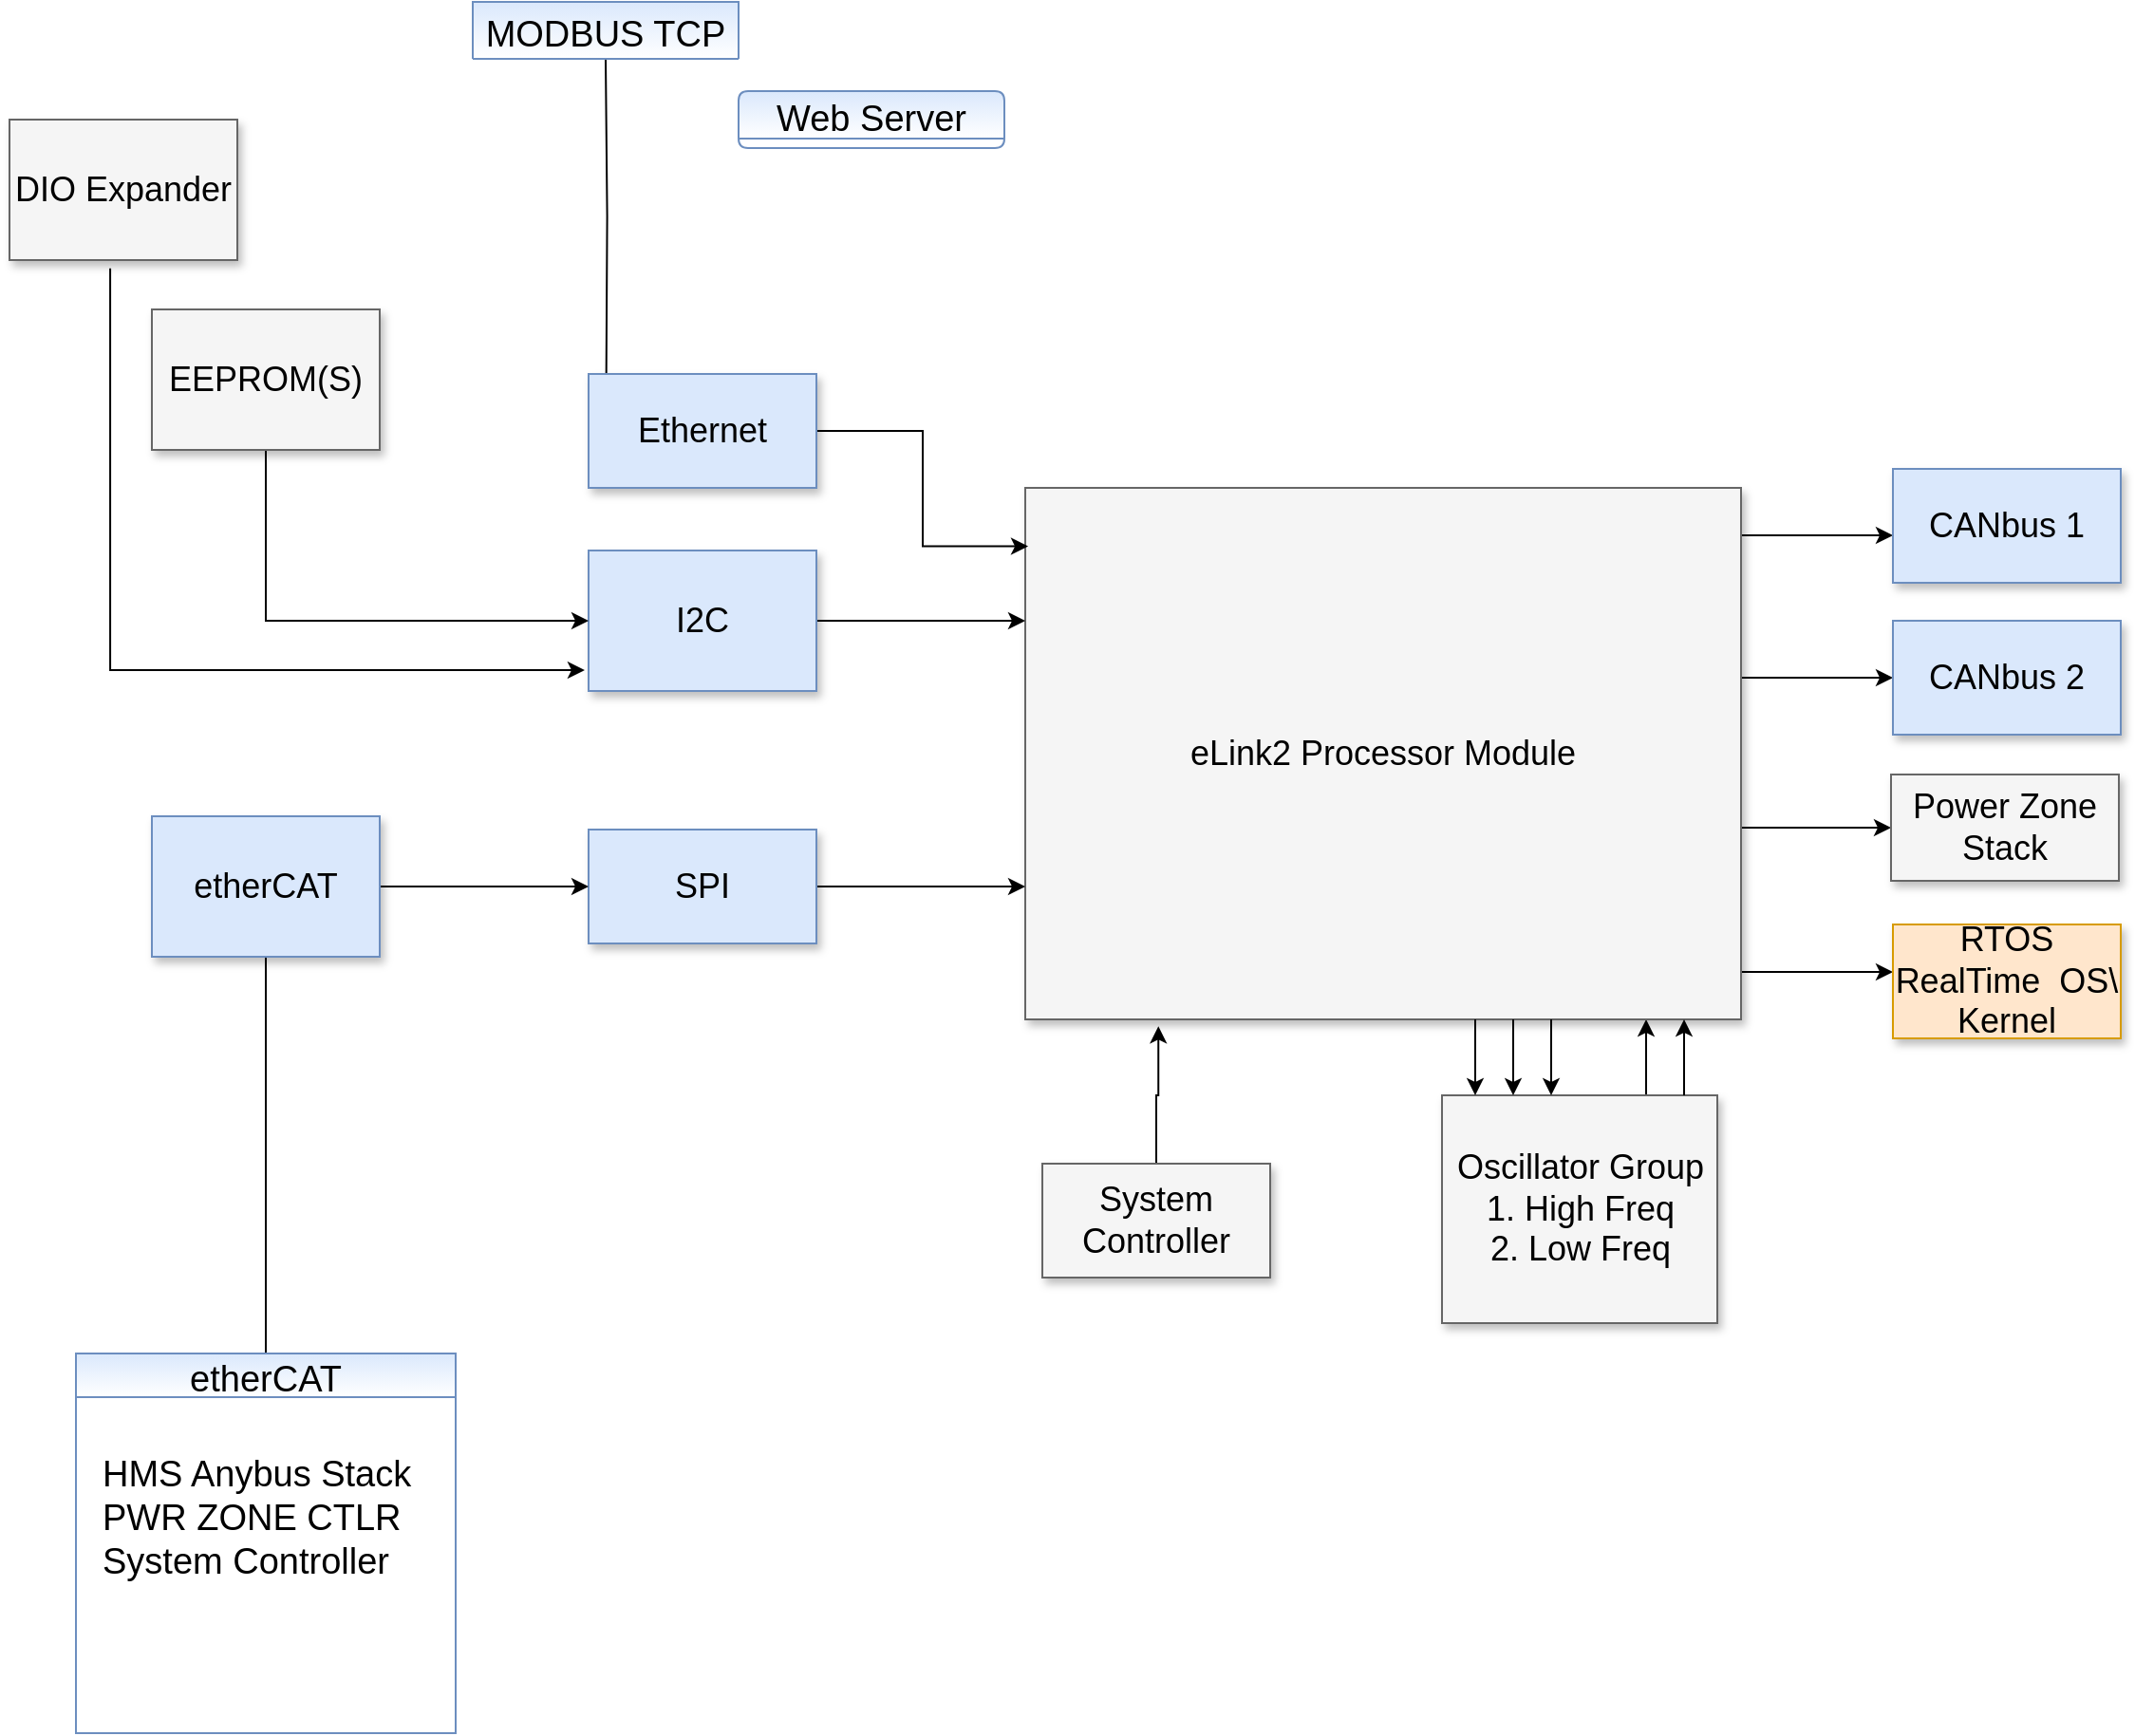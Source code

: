 <mxfile version="10.5.4" type="github"><diagram name="Page-1" id="90a13364-a465-7bf4-72fc-28e22215d7a0"><mxGraphModel dx="2328" dy="1188" grid="1" gridSize="10" guides="1" tooltips="1" connect="1" arrows="1" fold="1" page="1" pageScale="1.5" pageWidth="1169" pageHeight="826" background="#ffffff" math="0" shadow="0"><root><mxCell id="0" style=";html=1;"/><mxCell id="1" style=";html=1;" parent="0"/><mxCell id="3a17f1ce550125da-13" style="edgeStyle=elbowEdgeStyle;rounded=0;html=1;startArrow=none;startFill=0;jettySize=auto;orthogonalLoop=1;fontSize=18;elbow=vertical;" parent="1" source="3a17f1ce550125da-2" target="3a17f1ce550125da-4" edge="1"><mxGeometry relative="1" as="geometry"/></mxCell><mxCell id="3a17f1ce550125da-14" style="edgeStyle=elbowEdgeStyle;rounded=0;html=1;startArrow=none;startFill=0;jettySize=auto;orthogonalLoop=1;fontSize=18;elbow=vertical;" parent="1" source="3a17f1ce550125da-2" target="3a17f1ce550125da-5" edge="1"><mxGeometry relative="1" as="geometry"/></mxCell><mxCell id="3a17f1ce550125da-15" style="edgeStyle=elbowEdgeStyle;rounded=0;html=1;startArrow=none;startFill=0;jettySize=auto;orthogonalLoop=1;fontSize=18;elbow=vertical;" parent="1" source="3a17f1ce550125da-2" target="3a17f1ce550125da-6" edge="1"><mxGeometry relative="1" as="geometry"/></mxCell><mxCell id="3a17f1ce550125da-16" style="edgeStyle=elbowEdgeStyle;rounded=0;html=1;startArrow=none;startFill=0;jettySize=auto;orthogonalLoop=1;fontSize=18;elbow=vertical;" parent="1" source="3a17f1ce550125da-2" target="3a17f1ce550125da-7" edge="1"><mxGeometry relative="1" as="geometry"/></mxCell><mxCell id="3a17f1ce550125da-17" style="edgeStyle=elbowEdgeStyle;rounded=0;html=1;startArrow=none;startFill=0;jettySize=auto;orthogonalLoop=1;fontSize=18;" parent="1" source="3a17f1ce550125da-10" target="3a17f1ce550125da-2" edge="1"><mxGeometry relative="1" as="geometry"><Array as="points"><mxPoint x="907" y="754"/></Array></mxGeometry></mxCell><mxCell id="3a17f1ce550125da-2" value="eLink2 Processor&amp;nbsp;Module&lt;br&gt;" style="whiteSpace=wrap;html=1;shadow=1;fontSize=18;fillColor=#f5f5f5;strokeColor=#666666;" parent="1" vertex="1"><mxGeometry x="580" y="454" width="377" height="280" as="geometry"/></mxCell><mxCell id="3a17f1ce550125da-4" value="CANbus 1" style="whiteSpace=wrap;html=1;shadow=1;fontSize=18;fillColor=#dae8fc;strokeColor=#6c8ebf;" parent="1" vertex="1"><mxGeometry x="1037" y="444" width="120" height="60" as="geometry"/></mxCell><mxCell id="3a17f1ce550125da-5" value="CANbus 2" style="whiteSpace=wrap;html=1;shadow=1;fontSize=18;fillColor=#dae8fc;strokeColor=#6c8ebf;" parent="1" vertex="1"><mxGeometry x="1037" y="524" width="120" height="60" as="geometry"/></mxCell><mxCell id="3a17f1ce550125da-6" value="Power Zone Stack" style="whiteSpace=wrap;html=1;shadow=1;fontSize=18;fillColor=#f5f5f5;strokeColor=#666666;" parent="1" vertex="1"><mxGeometry x="1036" y="605" width="120" height="56" as="geometry"/></mxCell><mxCell id="3a17f1ce550125da-7" value="RTOS&lt;br&gt;RealTime&amp;nbsp; OS\ Kernel&lt;br&gt;" style="whiteSpace=wrap;html=1;shadow=1;fontSize=18;fillColor=#ffe6cc;strokeColor=#d79b00;" parent="1" vertex="1"><mxGeometry x="1037" y="684" width="120" height="60" as="geometry"/></mxCell><mxCell id="3a17f1ce550125da-20" style="edgeStyle=elbowEdgeStyle;rounded=0;html=1;startArrow=none;startFill=0;jettySize=auto;orthogonalLoop=1;fontSize=18;elbow=vertical;" parent="1" source="3a17f1ce550125da-8" target="3a17f1ce550125da-2" edge="1"><mxGeometry relative="1" as="geometry"><Array as="points"><mxPoint x="757" y="514"/></Array></mxGeometry></mxCell><mxCell id="3a17f1ce550125da-8" value="I2C" style="whiteSpace=wrap;html=1;shadow=1;fontSize=18;fillColor=#dae8fc;strokeColor=#6c8ebf;" parent="1" vertex="1"><mxGeometry x="350" y="487" width="120" height="74" as="geometry"/></mxCell><mxCell id="3a17f1ce550125da-21" style="edgeStyle=elbowEdgeStyle;rounded=0;html=1;startArrow=none;startFill=0;jettySize=auto;orthogonalLoop=1;fontSize=18;elbow=vertical;" parent="1" source="3a17f1ce550125da-9" target="3a17f1ce550125da-2" edge="1"><mxGeometry relative="1" as="geometry"/></mxCell><mxCell id="3a17f1ce550125da-9" value="SPI" style="whiteSpace=wrap;html=1;shadow=1;fontSize=18;fillColor=#dae8fc;strokeColor=#6c8ebf;" parent="1" vertex="1"><mxGeometry x="350" y="634" width="120" height="60" as="geometry"/></mxCell><mxCell id="3a17f1ce550125da-10" value="Oscillator Group&lt;br&gt;1. High Freq&lt;br&gt;2. Low Freq&lt;br&gt;" style="whiteSpace=wrap;html=1;shadow=1;fontSize=18;fillColor=#f5f5f5;strokeColor=#666666;" parent="1" vertex="1"><mxGeometry x="799.5" y="774" width="145" height="120" as="geometry"/></mxCell><mxCell id="3a17f1ce550125da-18" style="edgeStyle=elbowEdgeStyle;rounded=0;html=1;startArrow=none;startFill=0;jettySize=auto;orthogonalLoop=1;fontSize=18;elbow=vertical;entryX=0.186;entryY=1.013;entryDx=0;entryDy=0;entryPerimeter=0;" parent="1" source="3a17f1ce550125da-11" target="3a17f1ce550125da-2" edge="1"><mxGeometry relative="1" as="geometry"/></mxCell><mxCell id="3a17f1ce550125da-11" value="System Controller" style="whiteSpace=wrap;html=1;shadow=1;fontSize=18;fillColor=#f5f5f5;strokeColor=#666666;" parent="1" vertex="1"><mxGeometry x="589" y="810" width="120" height="60" as="geometry"/></mxCell><mxCell id="3a17f1ce550125da-22" style="edgeStyle=elbowEdgeStyle;rounded=0;html=1;startArrow=none;startFill=0;jettySize=auto;orthogonalLoop=1;fontSize=18;" parent="1" source="3a17f1ce550125da-10" target="3a17f1ce550125da-2" edge="1"><mxGeometry relative="1" as="geometry"><mxPoint x="937" y="784" as="sourcePoint"/><mxPoint x="937" y="744" as="targetPoint"/><Array as="points"><mxPoint x="927" y="754"/><mxPoint x="907" y="754"/></Array></mxGeometry></mxCell><mxCell id="3a17f1ce550125da-24" style="edgeStyle=elbowEdgeStyle;rounded=0;html=1;startArrow=none;startFill=0;jettySize=auto;orthogonalLoop=1;fontSize=18;" parent="1" edge="1"><mxGeometry relative="1" as="geometry"><mxPoint x="857" y="734" as="sourcePoint"/><mxPoint x="857" y="774" as="targetPoint"/><Array as="points"><mxPoint x="857" y="754"/><mxPoint x="887" y="764"/></Array></mxGeometry></mxCell><mxCell id="3a17f1ce550125da-25" style="edgeStyle=elbowEdgeStyle;rounded=0;html=1;startArrow=none;startFill=0;jettySize=auto;orthogonalLoop=1;fontSize=18;" parent="1" edge="1"><mxGeometry relative="1" as="geometry"><mxPoint x="837" y="734" as="sourcePoint"/><mxPoint x="837" y="774" as="targetPoint"/><Array as="points"><mxPoint x="837" y="754"/><mxPoint x="867" y="764"/></Array></mxGeometry></mxCell><mxCell id="3a17f1ce550125da-26" style="edgeStyle=elbowEdgeStyle;rounded=0;html=1;startArrow=none;startFill=0;jettySize=auto;orthogonalLoop=1;fontSize=18;" parent="1" edge="1"><mxGeometry relative="1" as="geometry"><mxPoint x="817" y="734" as="sourcePoint"/><mxPoint x="817" y="774" as="targetPoint"/><Array as="points"><mxPoint x="817" y="754"/><mxPoint x="847" y="764"/></Array></mxGeometry></mxCell><mxCell id="M-16Thd7rfp0vDk-O5S6-1" style="edgeStyle=elbowEdgeStyle;rounded=0;html=1;startArrow=none;startFill=0;jettySize=auto;orthogonalLoop=1;fontSize=18;elbow=vertical;entryX=0;entryY=0.5;entryDx=0;entryDy=0;" edge="1" parent="1" source="M-16Thd7rfp0vDk-O5S6-2" target="3a17f1ce550125da-8"><mxGeometry relative="1" as="geometry"><Array as="points"><mxPoint x="270" y="524"/><mxPoint x="527" y="387"/></Array><mxPoint x="350" y="397" as="targetPoint"/></mxGeometry></mxCell><mxCell id="M-16Thd7rfp0vDk-O5S6-2" value="EEPROM(S)" style="whiteSpace=wrap;html=1;shadow=1;fontSize=18;fillColor=#f5f5f5;strokeColor=#666666;" vertex="1" parent="1"><mxGeometry x="120" y="360" width="120" height="74" as="geometry"/></mxCell><mxCell id="M-16Thd7rfp0vDk-O5S6-3" style="edgeStyle=elbowEdgeStyle;rounded=0;html=1;startArrow=none;startFill=0;jettySize=auto;orthogonalLoop=1;fontSize=18;elbow=vertical;exitX=0.442;exitY=1.059;exitDx=0;exitDy=0;exitPerimeter=0;entryX=-0.017;entryY=0.857;entryDx=0;entryDy=0;entryPerimeter=0;" edge="1" parent="1" source="M-16Thd7rfp0vDk-O5S6-4" target="3a17f1ce550125da-8"><mxGeometry relative="1" as="geometry"><Array as="points"><mxPoint x="220" y="550"/><mxPoint x="320" y="420"/><mxPoint x="300" y="307"/><mxPoint x="290" y="410"/><mxPoint x="280" y="307"/><mxPoint x="290" y="344"/><mxPoint x="290" y="520"/></Array><mxPoint x="320" y="550" as="targetPoint"/></mxGeometry></mxCell><mxCell id="M-16Thd7rfp0vDk-O5S6-4" value="DIO Expander" style="whiteSpace=wrap;html=1;shadow=1;fontSize=18;fillColor=#f5f5f5;strokeColor=#666666;" vertex="1" parent="1"><mxGeometry x="45" y="260" width="120" height="74" as="geometry"/></mxCell><mxCell id="M-16Thd7rfp0vDk-O5S6-7" style="edgeStyle=orthogonalEdgeStyle;rounded=0;orthogonalLoop=1;jettySize=auto;html=1;exitX=1;exitY=0.5;exitDx=0;exitDy=0;entryX=0;entryY=0.5;entryDx=0;entryDy=0;" edge="1" parent="1" source="M-16Thd7rfp0vDk-O5S6-6" target="3a17f1ce550125da-9"><mxGeometry relative="1" as="geometry"/></mxCell><mxCell id="M-16Thd7rfp0vDk-O5S6-14" style="edgeStyle=orthogonalEdgeStyle;rounded=0;orthogonalLoop=1;jettySize=auto;html=1;exitX=0.5;exitY=1;exitDx=0;exitDy=0;entryX=0.5;entryY=0;entryDx=0;entryDy=0;fontSize=19;endArrow=none;endFill=0;" edge="1" parent="1" source="M-16Thd7rfp0vDk-O5S6-6" target="M-16Thd7rfp0vDk-O5S6-12"><mxGeometry relative="1" as="geometry"/></mxCell><mxCell id="M-16Thd7rfp0vDk-O5S6-6" value="etherCAT" style="whiteSpace=wrap;html=1;shadow=1;fontSize=18;fillColor=#dae8fc;strokeColor=#6c8ebf;" vertex="1" parent="1"><mxGeometry x="120" y="627" width="120" height="74" as="geometry"/></mxCell><mxCell id="M-16Thd7rfp0vDk-O5S6-13" value="HMS Anybus Stack&lt;br&gt;PWR ZONE CTLR&lt;br&gt;System Controller&lt;br&gt;" style="text;html=1;resizable=0;points=[];autosize=1;align=left;verticalAlign=top;spacingTop=-4;fontSize=19;gradientColor=#ffffff;" vertex="1" parent="1"><mxGeometry x="92" y="960" width="180" height="70" as="geometry"/></mxCell><mxCell id="M-16Thd7rfp0vDk-O5S6-12" value="etherCAT" style="swimlane;fillColor=#dae8fc;strokeColor=#6c8ebf;fontSize=19;fontStyle=0;gradientColor=#ffffff;startSize=23;" vertex="1" parent="1"><mxGeometry x="80" y="910" width="200" height="200" as="geometry"><mxRectangle x="80" y="910" width="110" height="30" as="alternateBounds"/></mxGeometry></mxCell><mxCell id="M-16Thd7rfp0vDk-O5S6-17" style="edgeStyle=elbowEdgeStyle;rounded=0;html=1;startArrow=none;startFill=0;jettySize=auto;orthogonalLoop=1;fontSize=18;elbow=vertical;entryX=0.004;entryY=0.11;entryDx=0;entryDy=0;entryPerimeter=0;" edge="1" parent="1" target="3a17f1ce550125da-2" source="M-16Thd7rfp0vDk-O5S6-18"><mxGeometry relative="1" as="geometry"><mxPoint x="350" y="385" as="sourcePoint"/><mxPoint x="510" y="500" as="targetPoint"/></mxGeometry></mxCell><mxCell id="M-16Thd7rfp0vDk-O5S6-22" style="edgeStyle=orthogonalEdgeStyle;rounded=0;orthogonalLoop=1;jettySize=auto;html=1;exitX=0.5;exitY=0;exitDx=0;exitDy=0;entryX=0.5;entryY=1;entryDx=0;entryDy=0;startSize=30;endArrow=none;endFill=0;fontSize=19;" edge="1" parent="1" target="M-16Thd7rfp0vDk-O5S6-19"><mxGeometry relative="1" as="geometry"><mxPoint x="359.333" y="393.667" as="sourcePoint"/></mxGeometry></mxCell><mxCell id="M-16Thd7rfp0vDk-O5S6-18" value="Ethernet" style="whiteSpace=wrap;html=1;shadow=1;fontSize=18;fillColor=#dae8fc;strokeColor=#6c8ebf;" vertex="1" parent="1"><mxGeometry x="350" y="394" width="120" height="60" as="geometry"/></mxCell><mxCell id="M-16Thd7rfp0vDk-O5S6-19" value="MODBUS TCP" style="swimlane;fillColor=#dae8fc;strokeColor=#6c8ebf;fontSize=19;fontStyle=0;gradientColor=#ffffff;startSize=30;rounded=1;glass=0;comic=0;horizontal=1;part=0;" vertex="1" collapsed="1" parent="1"><mxGeometry x="289" y="198" width="140" height="30" as="geometry"><mxRectangle x="350" y="168.276" width="260" height="200" as="alternateBounds"/></mxGeometry></mxCell><mxCell id="M-16Thd7rfp0vDk-O5S6-20" value="- MBTCP server&lt;br&gt;- Memory Continuity drivers&lt;br&gt;- packet buffer managers&lt;br&gt;&lt;br&gt;" style="text;html=1;resizable=0;points=[];autosize=1;align=left;verticalAlign=top;spacingTop=-4;fontSize=19;" vertex="1" parent="M-16Thd7rfp0vDk-O5S6-19"><mxGeometry x="10" y="30.724" width="250" height="90" as="geometry"/></mxCell><mxCell id="M-16Thd7rfp0vDk-O5S6-23" value="Web Server" style="swimlane;fillColor=#dae8fc;strokeColor=#6c8ebf;fontSize=19;fontStyle=0;gradientColor=#ffffff;startSize=25;rounded=1;glass=0;comic=0;horizontal=1;part=0;" vertex="1" collapsed="1" parent="1"><mxGeometry x="429" y="245" width="140" height="30" as="geometry"><mxRectangle x="429" y="245" width="260" height="135" as="alternateBounds"/></mxGeometry></mxCell><mxCell id="M-16Thd7rfp0vDk-O5S6-24" value="- Server Side Includes&lt;br&gt;- JavaScript parser&lt;br&gt;- Web site w/ dyn. updates&amp;nbsp;&lt;br&gt;&lt;br&gt;" style="text;html=1;resizable=0;points=[];autosize=1;align=left;verticalAlign=top;spacingTop=-4;fontSize=19;" vertex="1" parent="M-16Thd7rfp0vDk-O5S6-23"><mxGeometry x="10" y="30.724" width="240" height="90" as="geometry"/></mxCell></root></mxGraphModel></diagram></mxfile>